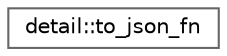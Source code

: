 digraph "Gráfico de jerarquía de clases"
{
 // LATEX_PDF_SIZE
  bgcolor="transparent";
  edge [fontname=Helvetica,fontsize=10,labelfontname=Helvetica,labelfontsize=10];
  node [fontname=Helvetica,fontsize=10,shape=box,height=0.2,width=0.4];
  rankdir="LR";
  Node0 [id="Node000000",label="detail::to_json_fn",height=0.2,width=0.4,color="grey40", fillcolor="white", style="filled",URL="$structdetail_1_1to__json__fn.html",tooltip=" "];
}
